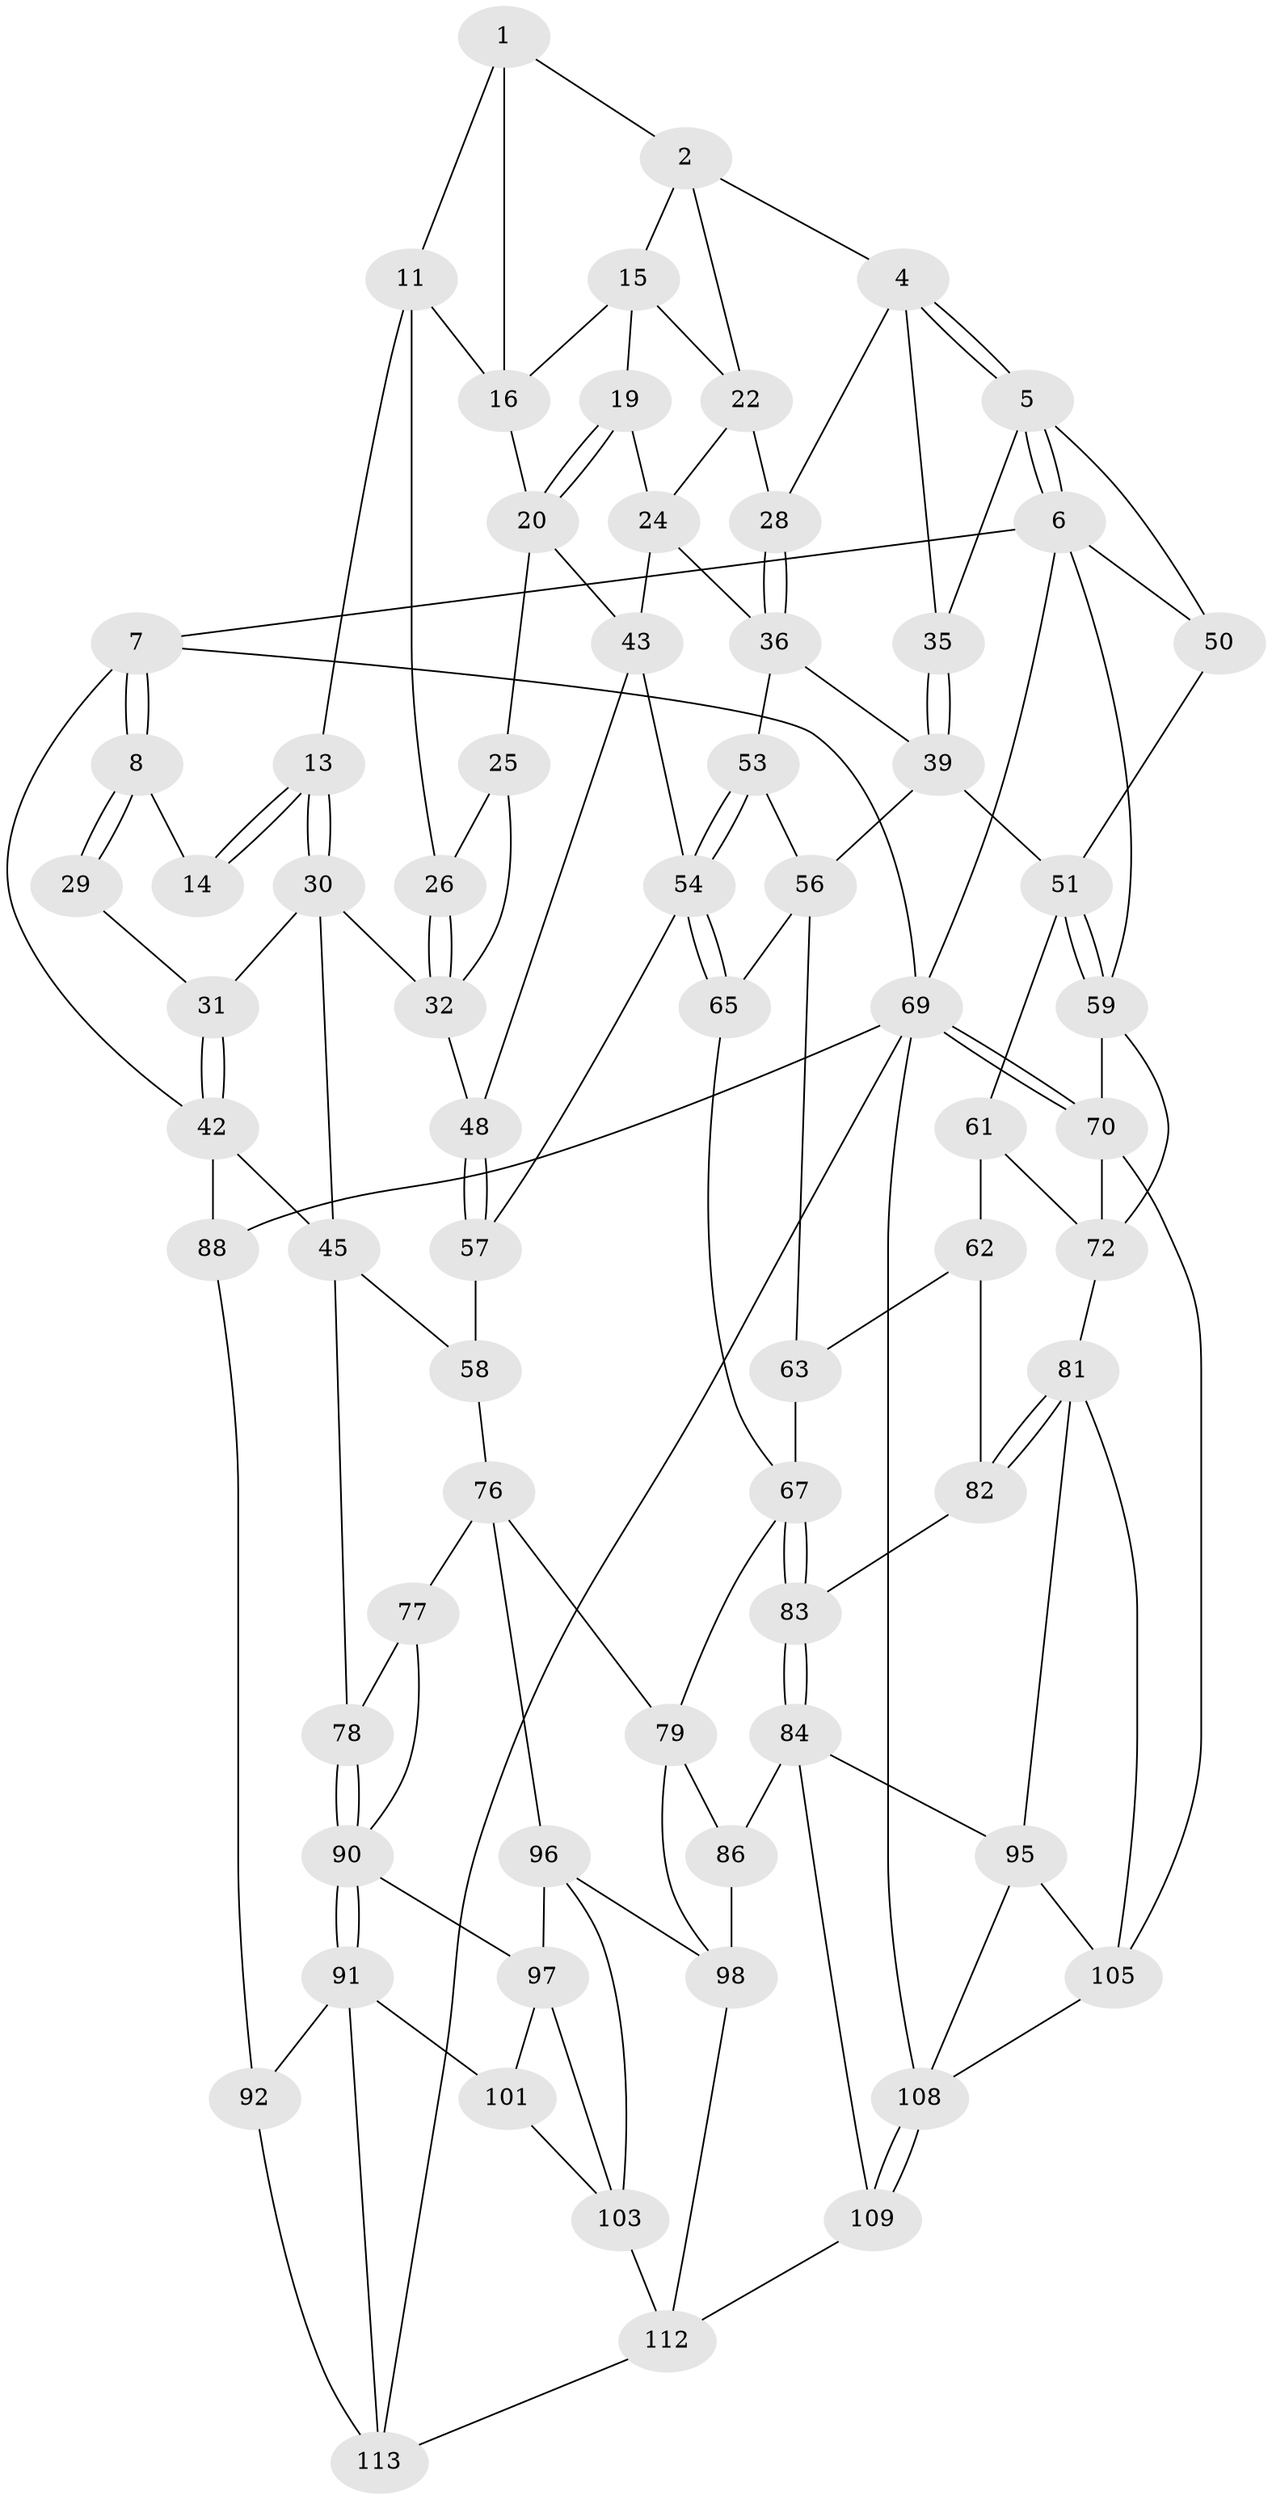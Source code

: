 // original degree distribution, {3: 0.017241379310344827, 4: 0.2413793103448276, 5: 0.5172413793103449, 6: 0.22413793103448276}
// Generated by graph-tools (version 1.1) at 2025/42/03/06/25 10:42:34]
// undirected, 70 vertices, 148 edges
graph export_dot {
graph [start="1"]
  node [color=gray90,style=filled];
  1 [pos="+0.36103346482175036+0",super="+10"];
  2 [pos="+0.42106831418444246+0",super="+3"];
  4 [pos="+0.9215047797719474+0",super="+27"];
  5 [pos="+0.9597521658172123+0",super="+34"];
  6 [pos="+1+0",super="+49"];
  7 [pos="+0+0"];
  8 [pos="+0+0",super="+9"];
  11 [pos="+0.2157498538461856+0.16837192172814228",super="+12"];
  13 [pos="+0.18694101044555947+0.18225672329437317"];
  14 [pos="+0.18587124140076264+0.18140151699261972"];
  15 [pos="+0.41856300962787907+0.09616964738671868",super="+18"];
  16 [pos="+0.34525463040729354+0.1437390229162704",super="+17"];
  19 [pos="+0.45969574003001773+0.2338751994926244"];
  20 [pos="+0.40444394112749704+0.2982391113186626",super="+21"];
  22 [pos="+0.5263848762459719+0.12512852304805233",super="+23"];
  24 [pos="+0.48617199011345413+0.23267233388860492",super="+38"];
  25 [pos="+0.27665856003865436+0.2615095801370304"];
  26 [pos="+0.2112346402504356+0.2247488977608804"];
  28 [pos="+0.6341548738947154+0.20679932255165695"];
  29 [pos="+0.06637034077523228+0.11717478239792493"];
  30 [pos="+0.0740297545941158+0.2961620306764738",super="+33"];
  31 [pos="+0.041845106837566974+0.2799995195604963"];
  32 [pos="+0.15420313667709507+0.37672334228030874",super="+41"];
  35 [pos="+0.7600161700625495+0.3702666702104533"];
  36 [pos="+0.6391448096906178+0.31504819338416695",super="+37"];
  39 [pos="+0.7517860731541134+0.3836435997363575",super="+40"];
  42 [pos="+0+0.3563056209457832",super="+47"];
  43 [pos="+0.4423975646483866+0.40392173411506976",super="+44"];
  45 [pos="+0.13706908743210072+0.4349749355124358",super="+46"];
  48 [pos="+0.31079519276654394+0.3878003923443805"];
  50 [pos="+0.867543179862274+0.34324856059388625"];
  51 [pos="+0.9162596940024221+0.4004157956042566",super="+52"];
  53 [pos="+0.5716520709289178+0.3980911967240601"];
  54 [pos="+0.5068509323160704+0.4615046103403592",super="+55"];
  56 [pos="+0.6987892250458458+0.41423831631851776",super="+64"];
  57 [pos="+0.27000574870276345+0.4216585927828113",super="+60"];
  58 [pos="+0.14872090805522983+0.4376444913439535",super="+74"];
  59 [pos="+1+0.3398434486607204",super="+71"];
  61 [pos="+0.837098230307301+0.5019840640513156"];
  62 [pos="+0.7193561200118791+0.5237362702116893",super="+75"];
  63 [pos="+0.6744120527698123+0.4733711412979496",super="+66"];
  65 [pos="+0.5139477884435167+0.4671638227207538"];
  67 [pos="+0.5790196780250095+0.5958508389314807",super="+68"];
  69 [pos="+1+1",super="+89"];
  70 [pos="+1+1",super="+104"];
  72 [pos="+0.9235920630273102+0.6750518025195117",super="+73"];
  76 [pos="+0.33809514422934406+0.6414622365863146",super="+80"];
  77 [pos="+0.1890409884093717+0.6519537803294532"];
  78 [pos="+0.041531469646063565+0.5689359214040726"];
  79 [pos="+0.36739883531092754+0.6813966041541464",super="+87"];
  81 [pos="+0.9074391798669857+0.6796926419875973",super="+94"];
  82 [pos="+0.721908813231322+0.6338538024764748"];
  83 [pos="+0.6253700051329263+0.6630790526860357"];
  84 [pos="+0.5826956709275398+0.8105782118962014",super="+85"];
  86 [pos="+0.5262968239634431+0.8193537116786105"];
  88 [pos="+0+0.883764603686275"];
  90 [pos="+0.07702306998426169+0.8478231804105019",super="+93"];
  91 [pos="+0.0745055829171154+0.8531755284504774",super="+102"];
  92 [pos="+0.04157484006719618+0.8599555017475394"];
  95 [pos="+0.6760736478650563+0.8370768644848136",super="+107"];
  96 [pos="+0.32742124758581986+0.740869904415736",super="+99"];
  97 [pos="+0.2512738481365009+0.7977115242754217",super="+100"];
  98 [pos="+0.3630858239216421+0.9168683560368488",super="+111"];
  101 [pos="+0.14397305788797476+0.9066728622770579"];
  103 [pos="+0.3066562031911461+0.9135699762268167",super="+115"];
  105 [pos="+0.8837780835017435+0.921903626508703",super="+106"];
  108 [pos="+0.7430541275933762+1",super="+110"];
  109 [pos="+0.6500809018361104+1"];
  112 [pos="+0.4622335550685109+1",super="+116"];
  113 [pos="+0.09533987543855225+1",super="+114"];
  1 -- 2;
  1 -- 16;
  1 -- 11;
  2 -- 15;
  2 -- 4;
  2 -- 22;
  4 -- 5;
  4 -- 5;
  4 -- 35;
  4 -- 28;
  5 -- 6;
  5 -- 6;
  5 -- 50;
  5 -- 35;
  6 -- 7;
  6 -- 69;
  6 -- 50;
  6 -- 59;
  7 -- 8;
  7 -- 8;
  7 -- 42;
  7 -- 69;
  8 -- 29;
  8 -- 29;
  8 -- 14;
  11 -- 26;
  11 -- 13;
  11 -- 16;
  13 -- 14;
  13 -- 14;
  13 -- 30;
  13 -- 30;
  15 -- 16;
  15 -- 19;
  15 -- 22;
  16 -- 20;
  19 -- 20;
  19 -- 20;
  19 -- 24;
  20 -- 43;
  20 -- 25;
  22 -- 24;
  22 -- 28;
  24 -- 43;
  24 -- 36;
  25 -- 26;
  25 -- 32;
  26 -- 32;
  26 -- 32;
  28 -- 36;
  28 -- 36;
  29 -- 31;
  30 -- 31;
  30 -- 32;
  30 -- 45;
  31 -- 42;
  31 -- 42;
  32 -- 48;
  35 -- 39;
  35 -- 39;
  36 -- 53;
  36 -- 39;
  39 -- 51;
  39 -- 56;
  42 -- 88;
  42 -- 45;
  43 -- 48;
  43 -- 54;
  45 -- 58;
  45 -- 78;
  48 -- 57;
  48 -- 57;
  50 -- 51;
  51 -- 59;
  51 -- 59;
  51 -- 61;
  53 -- 54;
  53 -- 54;
  53 -- 56;
  54 -- 65;
  54 -- 65;
  54 -- 57;
  56 -- 65;
  56 -- 63;
  57 -- 58 [weight=2];
  58 -- 76;
  59 -- 72;
  59 -- 70;
  61 -- 62;
  61 -- 72;
  62 -- 63 [weight=2];
  62 -- 82;
  63 -- 67;
  65 -- 67;
  67 -- 83;
  67 -- 83;
  67 -- 79;
  69 -- 70;
  69 -- 70;
  69 -- 88;
  69 -- 108;
  69 -- 113;
  70 -- 72;
  70 -- 105;
  72 -- 81;
  76 -- 77;
  76 -- 96;
  76 -- 79;
  77 -- 78;
  77 -- 90;
  78 -- 90;
  78 -- 90;
  79 -- 98;
  79 -- 86;
  81 -- 82;
  81 -- 82;
  81 -- 95;
  81 -- 105;
  82 -- 83;
  83 -- 84;
  83 -- 84;
  84 -- 95;
  84 -- 109;
  84 -- 86;
  86 -- 98;
  88 -- 92;
  90 -- 91;
  90 -- 91;
  90 -- 97;
  91 -- 92;
  91 -- 113;
  91 -- 101;
  92 -- 113;
  95 -- 108;
  95 -- 105;
  96 -- 97;
  96 -- 98;
  96 -- 103;
  97 -- 101;
  97 -- 103;
  98 -- 112;
  101 -- 103;
  103 -- 112;
  105 -- 108;
  108 -- 109;
  108 -- 109;
  109 -- 112;
  112 -- 113;
}
